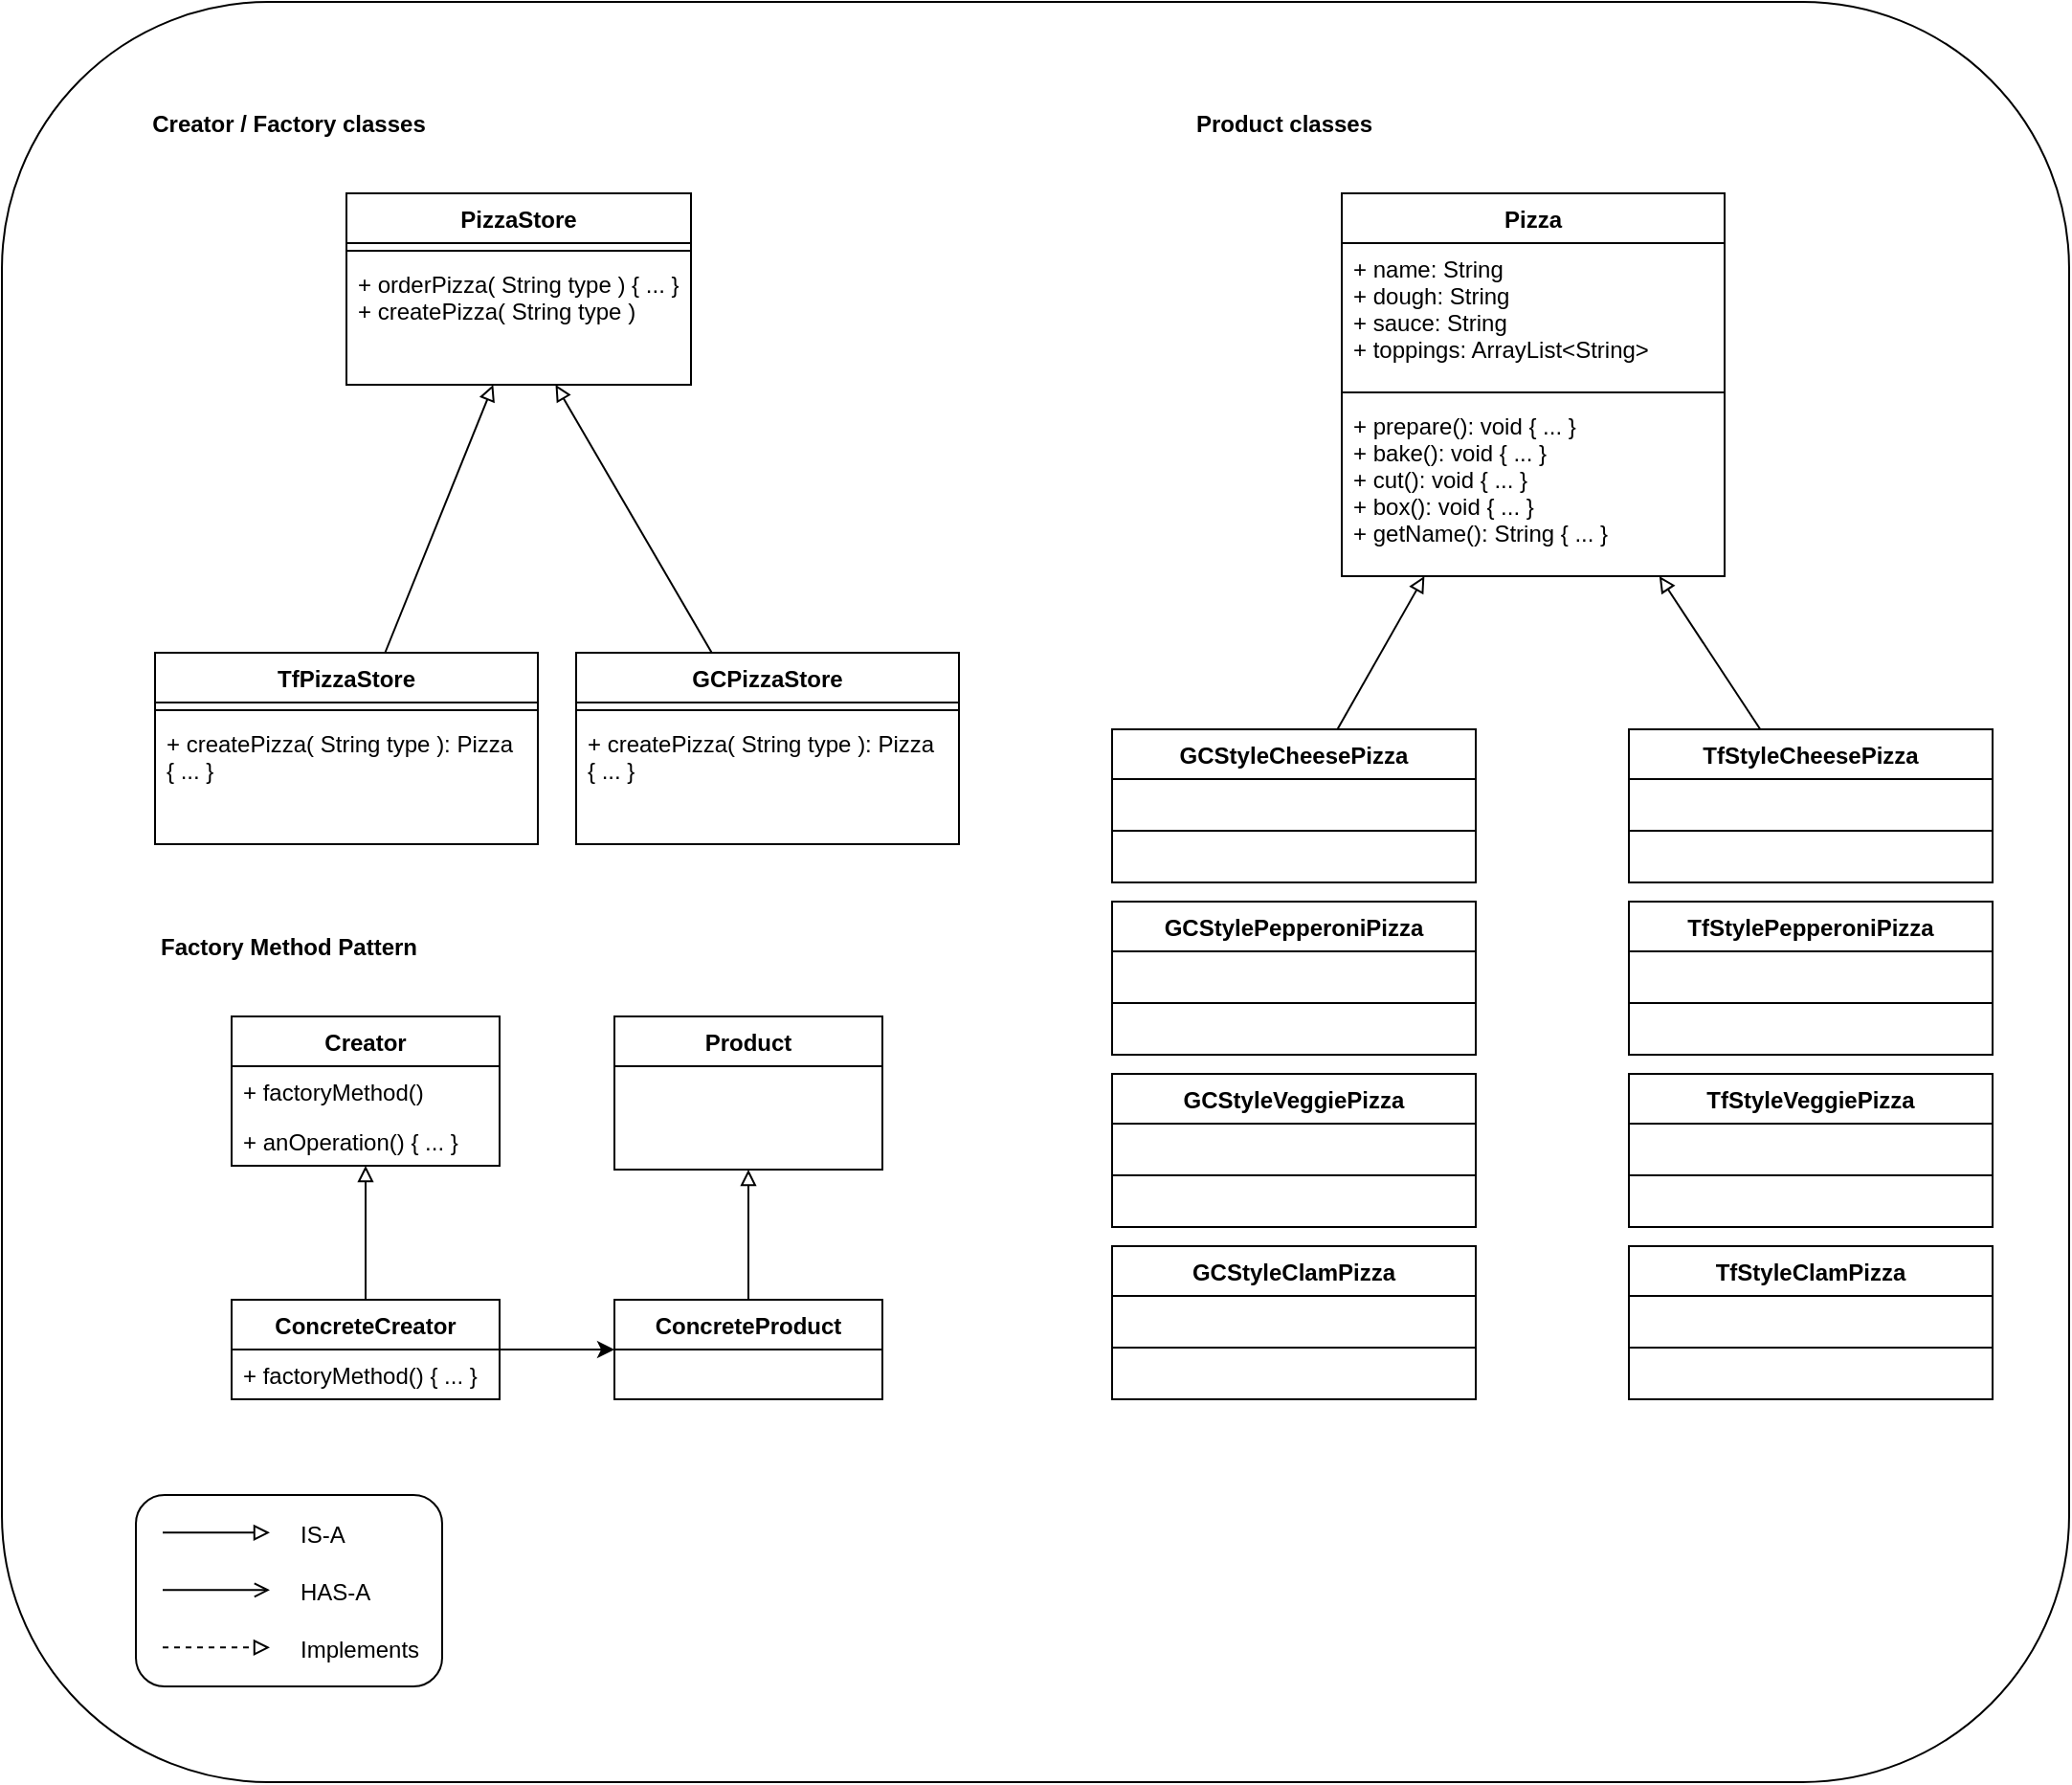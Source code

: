 <mxfile version="15.5.8" type="device"><diagram id="JnD1QhhIr47Y44iLsBIE" name="Page-1"><mxGraphModel dx="2066" dy="1154" grid="1" gridSize="10" guides="1" tooltips="1" connect="1" arrows="1" fold="1" page="1" pageScale="1" pageWidth="4681" pageHeight="3300" math="0" shadow="0"><root><mxCell id="0"/><mxCell id="1" parent="0"/><mxCell id="Z9BSiIcWPX28CdtwF2Qc-1" value="PizzaStore" style="swimlane;fontStyle=1;align=center;verticalAlign=top;childLayout=stackLayout;horizontal=1;startSize=26;horizontalStack=0;resizeParent=1;resizeParentMax=0;resizeLast=0;collapsible=1;marginBottom=0;" parent="1" vertex="1"><mxGeometry x="200" y="120" width="180" height="100" as="geometry"/></mxCell><mxCell id="Z9BSiIcWPX28CdtwF2Qc-3" value="" style="line;strokeWidth=1;fillColor=none;align=left;verticalAlign=middle;spacingTop=-1;spacingLeft=3;spacingRight=3;rotatable=0;labelPosition=right;points=[];portConstraint=eastwest;" parent="Z9BSiIcWPX28CdtwF2Qc-1" vertex="1"><mxGeometry y="26" width="180" height="8" as="geometry"/></mxCell><mxCell id="Z9BSiIcWPX28CdtwF2Qc-4" value="+ orderPizza( String type ) { ... }&#10;+ createPizza( String type )" style="text;strokeColor=none;fillColor=none;align=left;verticalAlign=top;spacingLeft=4;spacingRight=4;overflow=hidden;rotatable=0;points=[[0,0.5],[1,0.5]];portConstraint=eastwest;" parent="Z9BSiIcWPX28CdtwF2Qc-1" vertex="1"><mxGeometry y="34" width="180" height="66" as="geometry"/></mxCell><mxCell id="Z9BSiIcWPX28CdtwF2Qc-5" value="TfPizzaStore" style="swimlane;fontStyle=1;align=center;verticalAlign=top;childLayout=stackLayout;horizontal=1;startSize=26;horizontalStack=0;resizeParent=1;resizeParentMax=0;resizeLast=0;collapsible=1;marginBottom=0;" parent="1" vertex="1"><mxGeometry x="100" y="360" width="200" height="100" as="geometry"/></mxCell><mxCell id="Z9BSiIcWPX28CdtwF2Qc-6" value="" style="line;strokeWidth=1;fillColor=none;align=left;verticalAlign=middle;spacingTop=-1;spacingLeft=3;spacingRight=3;rotatable=0;labelPosition=right;points=[];portConstraint=eastwest;" parent="Z9BSiIcWPX28CdtwF2Qc-5" vertex="1"><mxGeometry y="26" width="200" height="8" as="geometry"/></mxCell><mxCell id="Z9BSiIcWPX28CdtwF2Qc-7" value="+ createPizza( String type ): Pizza &#10;{ ... }" style="text;strokeColor=none;fillColor=none;align=left;verticalAlign=top;spacingLeft=4;spacingRight=4;overflow=hidden;rotatable=0;points=[[0,0.5],[1,0.5]];portConstraint=eastwest;" parent="Z9BSiIcWPX28CdtwF2Qc-5" vertex="1"><mxGeometry y="34" width="200" height="66" as="geometry"/></mxCell><mxCell id="Z9BSiIcWPX28CdtwF2Qc-8" value="GCPizzaStore" style="swimlane;fontStyle=1;align=center;verticalAlign=top;childLayout=stackLayout;horizontal=1;startSize=26;horizontalStack=0;resizeParent=1;resizeParentMax=0;resizeLast=0;collapsible=1;marginBottom=0;" parent="1" vertex="1"><mxGeometry x="320" y="360" width="200" height="100" as="geometry"/></mxCell><mxCell id="Z9BSiIcWPX28CdtwF2Qc-9" value="" style="line;strokeWidth=1;fillColor=none;align=left;verticalAlign=middle;spacingTop=-1;spacingLeft=3;spacingRight=3;rotatable=0;labelPosition=right;points=[];portConstraint=eastwest;" parent="Z9BSiIcWPX28CdtwF2Qc-8" vertex="1"><mxGeometry y="26" width="200" height="8" as="geometry"/></mxCell><mxCell id="Z9BSiIcWPX28CdtwF2Qc-10" value="+ createPizza( String type ): Pizza &#10;{ ... }" style="text;strokeColor=none;fillColor=none;align=left;verticalAlign=top;spacingLeft=4;spacingRight=4;overflow=hidden;rotatable=0;points=[[0,0.5],[1,0.5]];portConstraint=eastwest;" parent="Z9BSiIcWPX28CdtwF2Qc-8" vertex="1"><mxGeometry y="34" width="200" height="66" as="geometry"/></mxCell><mxCell id="Z9BSiIcWPX28CdtwF2Qc-11" value="" style="endArrow=open;html=1;rounded=0;exitX=0.996;exitY=1.023;exitDx=0;exitDy=0;exitPerimeter=0;endFill=0;" parent="1" edge="1"><mxGeometry width="50" height="50" relative="1" as="geometry"><mxPoint x="104" y="849.682" as="sourcePoint"/><mxPoint x="160" y="849.67" as="targetPoint"/></mxGeometry></mxCell><mxCell id="Z9BSiIcWPX28CdtwF2Qc-12" value="" style="endArrow=block;html=1;rounded=0;exitX=0.5;exitY=0;exitDx=0;exitDy=0;endFill=0;" parent="1" edge="1"><mxGeometry width="50" height="50" relative="1" as="geometry"><mxPoint x="104" y="819.67" as="sourcePoint"/><mxPoint x="160" y="819.67" as="targetPoint"/></mxGeometry></mxCell><mxCell id="Z9BSiIcWPX28CdtwF2Qc-13" value="" style="endArrow=block;html=1;rounded=0;dashed=1;endFill=0;exitX=0.5;exitY=0;exitDx=0;exitDy=0;" parent="1" edge="1"><mxGeometry width="50" height="50" relative="1" as="geometry"><mxPoint x="104" y="879.67" as="sourcePoint"/><mxPoint x="160" y="879.67" as="targetPoint"/></mxGeometry></mxCell><mxCell id="Z9BSiIcWPX28CdtwF2Qc-14" value="IS-A" style="text;strokeColor=none;fillColor=none;align=left;verticalAlign=middle;spacingLeft=4;spacingRight=4;overflow=hidden;points=[[0,0.5],[1,0.5]];portConstraint=eastwest;rotatable=0;" parent="1" vertex="1"><mxGeometry x="170" y="805" width="50" height="30" as="geometry"/></mxCell><mxCell id="Z9BSiIcWPX28CdtwF2Qc-15" value="HAS-A" style="text;strokeColor=none;fillColor=none;align=left;verticalAlign=middle;spacingLeft=4;spacingRight=4;overflow=hidden;points=[[0,0.5],[1,0.5]];portConstraint=eastwest;rotatable=0;" parent="1" vertex="1"><mxGeometry x="170" y="835" width="50" height="30" as="geometry"/></mxCell><mxCell id="Z9BSiIcWPX28CdtwF2Qc-16" value="Implements" style="text;strokeColor=none;fillColor=none;align=left;verticalAlign=middle;spacingLeft=4;spacingRight=4;overflow=hidden;points=[[0,0.5],[1,0.5]];portConstraint=eastwest;rotatable=0;" parent="1" vertex="1"><mxGeometry x="170" y="865" width="80" height="30" as="geometry"/></mxCell><mxCell id="Z9BSiIcWPX28CdtwF2Qc-17" value="" style="rounded=1;whiteSpace=wrap;html=1;fillColor=none;" parent="1" vertex="1"><mxGeometry x="90" y="800" width="160" height="100" as="geometry"/></mxCell><mxCell id="Z9BSiIcWPX28CdtwF2Qc-18" value="" style="endArrow=block;html=1;rounded=0;endFill=0;" parent="1" source="Z9BSiIcWPX28CdtwF2Qc-5" target="Z9BSiIcWPX28CdtwF2Qc-4" edge="1"><mxGeometry width="50" height="50" relative="1" as="geometry"><mxPoint x="104" y="549.67" as="sourcePoint"/><mxPoint x="160" y="549.67" as="targetPoint"/></mxGeometry></mxCell><mxCell id="Z9BSiIcWPX28CdtwF2Qc-19" value="" style="endArrow=block;html=1;rounded=0;endFill=0;" parent="1" source="Z9BSiIcWPX28CdtwF2Qc-8" target="Z9BSiIcWPX28CdtwF2Qc-4" edge="1"><mxGeometry width="50" height="50" relative="1" as="geometry"><mxPoint x="210.785" y="370" as="sourcePoint"/><mxPoint x="282.982" y="230" as="targetPoint"/></mxGeometry></mxCell><mxCell id="Z9BSiIcWPX28CdtwF2Qc-20" value="Creator / Factory classes" style="text;align=center;fontStyle=1;verticalAlign=middle;spacingLeft=3;spacingRight=3;strokeColor=none;rotatable=0;points=[[0,0.5],[1,0.5]];portConstraint=eastwest;" parent="1" vertex="1"><mxGeometry x="80" y="70" width="180" height="26" as="geometry"/></mxCell><mxCell id="Z9BSiIcWPX28CdtwF2Qc-24" value="TfStyleCheesePizza" style="swimlane;fontStyle=1;align=center;verticalAlign=top;childLayout=stackLayout;horizontal=1;startSize=26;horizontalStack=0;resizeParent=1;resizeParentMax=0;resizeLast=0;collapsible=1;marginBottom=0;" parent="1" vertex="1"><mxGeometry x="870" y="400" width="190" height="80" as="geometry"/></mxCell><mxCell id="Z9BSiIcWPX28CdtwF2Qc-25" value="" style="line;strokeWidth=1;fillColor=none;align=left;verticalAlign=middle;spacingTop=-1;spacingLeft=3;spacingRight=3;rotatable=0;labelPosition=right;points=[];portConstraint=eastwest;" parent="Z9BSiIcWPX28CdtwF2Qc-24" vertex="1"><mxGeometry y="26" width="190" height="54" as="geometry"/></mxCell><mxCell id="Z9BSiIcWPX28CdtwF2Qc-30" value="" style="endArrow=block;html=1;rounded=0;endFill=0;" parent="1" source="Z9BSiIcWPX28CdtwF2Qc-24" target="Z9BSiIcWPX28CdtwF2Qc-34" edge="1"><mxGeometry width="50" height="50" relative="1" as="geometry"><mxPoint x="624" y="549.67" as="sourcePoint"/><mxPoint x="740" y="430" as="targetPoint"/></mxGeometry></mxCell><mxCell id="Z9BSiIcWPX28CdtwF2Qc-32" value="Product classes" style="text;align=center;fontStyle=1;verticalAlign=middle;spacingLeft=3;spacingRight=3;strokeColor=none;rotatable=0;points=[[0,0.5],[1,0.5]];portConstraint=eastwest;" parent="1" vertex="1"><mxGeometry x="600" y="70" width="180" height="26" as="geometry"/></mxCell><mxCell id="Z9BSiIcWPX28CdtwF2Qc-34" value="Pizza" style="swimlane;fontStyle=1;align=center;verticalAlign=top;childLayout=stackLayout;horizontal=1;startSize=26;horizontalStack=0;resizeParent=1;resizeParentMax=0;resizeLast=0;collapsible=1;marginBottom=0;" parent="1" vertex="1"><mxGeometry x="720" y="120" width="200" height="200" as="geometry"/></mxCell><mxCell id="Z9BSiIcWPX28CdtwF2Qc-35" value="+ name: String&#10;+ dough: String&#10;+ sauce: String&#10;+ toppings: ArrayList&lt;String&gt;" style="text;strokeColor=none;fillColor=none;align=left;verticalAlign=top;spacingLeft=4;spacingRight=4;overflow=hidden;rotatable=0;points=[[0,0.5],[1,0.5]];portConstraint=eastwest;" parent="Z9BSiIcWPX28CdtwF2Qc-34" vertex="1"><mxGeometry y="26" width="200" height="74" as="geometry"/></mxCell><mxCell id="Z9BSiIcWPX28CdtwF2Qc-36" value="" style="line;strokeWidth=1;fillColor=none;align=left;verticalAlign=middle;spacingTop=-1;spacingLeft=3;spacingRight=3;rotatable=0;labelPosition=right;points=[];portConstraint=eastwest;" parent="Z9BSiIcWPX28CdtwF2Qc-34" vertex="1"><mxGeometry y="100" width="200" height="8" as="geometry"/></mxCell><mxCell id="Z9BSiIcWPX28CdtwF2Qc-37" value="+ prepare(): void { ... }&#10;+ bake(): void { ... }&#10;+ cut(): void { ... }&#10;+ box(): void { ... }&#10;+ getName(): String { ... }" style="text;strokeColor=none;fillColor=none;align=left;verticalAlign=top;spacingLeft=4;spacingRight=4;overflow=hidden;rotatable=0;points=[[0,0.5],[1,0.5]];portConstraint=eastwest;" parent="Z9BSiIcWPX28CdtwF2Qc-34" vertex="1"><mxGeometry y="108" width="200" height="92" as="geometry"/></mxCell><mxCell id="Z9BSiIcWPX28CdtwF2Qc-38" value="GCStyleClamPizza" style="swimlane;fontStyle=1;align=center;verticalAlign=top;childLayout=stackLayout;horizontal=1;startSize=26;horizontalStack=0;resizeParent=1;resizeParentMax=0;resizeLast=0;collapsible=1;marginBottom=0;" parent="1" vertex="1"><mxGeometry x="600" y="670" width="190" height="80" as="geometry"/></mxCell><mxCell id="Z9BSiIcWPX28CdtwF2Qc-39" value="" style="line;strokeWidth=1;fillColor=none;align=left;verticalAlign=middle;spacingTop=-1;spacingLeft=3;spacingRight=3;rotatable=0;labelPosition=right;points=[];portConstraint=eastwest;" parent="Z9BSiIcWPX28CdtwF2Qc-38" vertex="1"><mxGeometry y="26" width="190" height="54" as="geometry"/></mxCell><mxCell id="Z9BSiIcWPX28CdtwF2Qc-41" value="TfStylePepperoniPizza" style="swimlane;fontStyle=1;align=center;verticalAlign=top;childLayout=stackLayout;horizontal=1;startSize=26;horizontalStack=0;resizeParent=1;resizeParentMax=0;resizeLast=0;collapsible=1;marginBottom=0;" parent="1" vertex="1"><mxGeometry x="870" y="490" width="190" height="80" as="geometry"/></mxCell><mxCell id="Z9BSiIcWPX28CdtwF2Qc-42" value="" style="line;strokeWidth=1;fillColor=none;align=left;verticalAlign=middle;spacingTop=-1;spacingLeft=3;spacingRight=3;rotatable=0;labelPosition=right;points=[];portConstraint=eastwest;" parent="Z9BSiIcWPX28CdtwF2Qc-41" vertex="1"><mxGeometry y="26" width="190" height="54" as="geometry"/></mxCell><mxCell id="Z9BSiIcWPX28CdtwF2Qc-44" value="TfStyleClamPizza" style="swimlane;fontStyle=1;align=center;verticalAlign=top;childLayout=stackLayout;horizontal=1;startSize=26;horizontalStack=0;resizeParent=1;resizeParentMax=0;resizeLast=0;collapsible=1;marginBottom=0;" parent="1" vertex="1"><mxGeometry x="870" y="670" width="190" height="80" as="geometry"/></mxCell><mxCell id="Z9BSiIcWPX28CdtwF2Qc-45" value="" style="line;strokeWidth=1;fillColor=none;align=left;verticalAlign=middle;spacingTop=-1;spacingLeft=3;spacingRight=3;rotatable=0;labelPosition=right;points=[];portConstraint=eastwest;" parent="Z9BSiIcWPX28CdtwF2Qc-44" vertex="1"><mxGeometry y="26" width="190" height="54" as="geometry"/></mxCell><mxCell id="Z9BSiIcWPX28CdtwF2Qc-47" value="TfStyleVeggiePizza" style="swimlane;fontStyle=1;align=center;verticalAlign=top;childLayout=stackLayout;horizontal=1;startSize=26;horizontalStack=0;resizeParent=1;resizeParentMax=0;resizeLast=0;collapsible=1;marginBottom=0;" parent="1" vertex="1"><mxGeometry x="870" y="580" width="190" height="80" as="geometry"/></mxCell><mxCell id="Z9BSiIcWPX28CdtwF2Qc-48" value="" style="line;strokeWidth=1;fillColor=none;align=left;verticalAlign=middle;spacingTop=-1;spacingLeft=3;spacingRight=3;rotatable=0;labelPosition=right;points=[];portConstraint=eastwest;" parent="Z9BSiIcWPX28CdtwF2Qc-47" vertex="1"><mxGeometry y="26" width="190" height="54" as="geometry"/></mxCell><mxCell id="Z9BSiIcWPX28CdtwF2Qc-50" value="GCStyleVeggiePizza" style="swimlane;fontStyle=1;align=center;verticalAlign=top;childLayout=stackLayout;horizontal=1;startSize=26;horizontalStack=0;resizeParent=1;resizeParentMax=0;resizeLast=0;collapsible=1;marginBottom=0;" parent="1" vertex="1"><mxGeometry x="600" y="580" width="190" height="80" as="geometry"/></mxCell><mxCell id="Z9BSiIcWPX28CdtwF2Qc-51" value="" style="line;strokeWidth=1;fillColor=none;align=left;verticalAlign=middle;spacingTop=-1;spacingLeft=3;spacingRight=3;rotatable=0;labelPosition=right;points=[];portConstraint=eastwest;" parent="Z9BSiIcWPX28CdtwF2Qc-50" vertex="1"><mxGeometry y="26" width="190" height="54" as="geometry"/></mxCell><mxCell id="Z9BSiIcWPX28CdtwF2Qc-53" value="GCStyleCheesePizza" style="swimlane;fontStyle=1;align=center;verticalAlign=top;childLayout=stackLayout;horizontal=1;startSize=26;horizontalStack=0;resizeParent=1;resizeParentMax=0;resizeLast=0;collapsible=1;marginBottom=0;" parent="1" vertex="1"><mxGeometry x="600" y="400" width="190" height="80" as="geometry"/></mxCell><mxCell id="Z9BSiIcWPX28CdtwF2Qc-54" value="" style="line;strokeWidth=1;fillColor=none;align=left;verticalAlign=middle;spacingTop=-1;spacingLeft=3;spacingRight=3;rotatable=0;labelPosition=right;points=[];portConstraint=eastwest;" parent="Z9BSiIcWPX28CdtwF2Qc-53" vertex="1"><mxGeometry y="26" width="190" height="54" as="geometry"/></mxCell><mxCell id="Z9BSiIcWPX28CdtwF2Qc-55" value="" style="endArrow=block;html=1;rounded=0;endFill=0;" parent="1" source="Z9BSiIcWPX28CdtwF2Qc-53" target="Z9BSiIcWPX28CdtwF2Qc-34" edge="1"><mxGeometry width="50" height="50" relative="1" as="geometry"><mxPoint x="924" y="569.67" as="sourcePoint"/><mxPoint x="1040" y="450" as="targetPoint"/></mxGeometry></mxCell><mxCell id="Z9BSiIcWPX28CdtwF2Qc-56" value="GCStylePepperoniPizza" style="swimlane;fontStyle=1;align=center;verticalAlign=top;childLayout=stackLayout;horizontal=1;startSize=26;horizontalStack=0;resizeParent=1;resizeParentMax=0;resizeLast=0;collapsible=1;marginBottom=0;" parent="1" vertex="1"><mxGeometry x="600" y="490" width="190" height="80" as="geometry"/></mxCell><mxCell id="Z9BSiIcWPX28CdtwF2Qc-57" value="" style="line;strokeWidth=1;fillColor=none;align=left;verticalAlign=middle;spacingTop=-1;spacingLeft=3;spacingRight=3;rotatable=0;labelPosition=right;points=[];portConstraint=eastwest;" parent="Z9BSiIcWPX28CdtwF2Qc-56" vertex="1"><mxGeometry y="26" width="190" height="54" as="geometry"/></mxCell><mxCell id="Z9BSiIcWPX28CdtwF2Qc-59" value="Creator" style="swimlane;fontStyle=1;childLayout=stackLayout;horizontal=1;startSize=26;fillColor=none;horizontalStack=0;resizeParent=1;resizeParentMax=0;resizeLast=0;collapsible=1;marginBottom=0;align=center;" parent="1" vertex="1"><mxGeometry x="140" y="550" width="140" height="78" as="geometry"/></mxCell><mxCell id="Z9BSiIcWPX28CdtwF2Qc-60" value="+ factoryMethod()" style="text;strokeColor=none;fillColor=none;align=left;verticalAlign=top;spacingLeft=4;spacingRight=4;overflow=hidden;rotatable=0;points=[[0,0.5],[1,0.5]];portConstraint=eastwest;" parent="Z9BSiIcWPX28CdtwF2Qc-59" vertex="1"><mxGeometry y="26" width="140" height="26" as="geometry"/></mxCell><mxCell id="Z9BSiIcWPX28CdtwF2Qc-61" value="+ anOperation() { ... }" style="text;strokeColor=none;fillColor=none;align=left;verticalAlign=top;spacingLeft=4;spacingRight=4;overflow=hidden;rotatable=0;points=[[0,0.5],[1,0.5]];portConstraint=eastwest;" parent="Z9BSiIcWPX28CdtwF2Qc-59" vertex="1"><mxGeometry y="52" width="140" height="26" as="geometry"/></mxCell><mxCell id="Z9BSiIcWPX28CdtwF2Qc-63" value="ConcreteCreator" style="swimlane;fontStyle=1;childLayout=stackLayout;horizontal=1;startSize=26;fillColor=none;horizontalStack=0;resizeParent=1;resizeParentMax=0;resizeLast=0;collapsible=1;marginBottom=0;align=center;" parent="1" vertex="1"><mxGeometry x="140" y="698" width="140" height="52" as="geometry"/></mxCell><mxCell id="Z9BSiIcWPX28CdtwF2Qc-64" value="+ factoryMethod() { ... }" style="text;strokeColor=none;fillColor=none;align=left;verticalAlign=top;spacingLeft=4;spacingRight=4;overflow=hidden;rotatable=0;points=[[0,0.5],[1,0.5]];portConstraint=eastwest;" parent="Z9BSiIcWPX28CdtwF2Qc-63" vertex="1"><mxGeometry y="26" width="140" height="26" as="geometry"/></mxCell><mxCell id="Z9BSiIcWPX28CdtwF2Qc-66" value="" style="endArrow=block;html=1;rounded=0;endFill=0;" parent="1" source="Z9BSiIcWPX28CdtwF2Qc-63" target="Z9BSiIcWPX28CdtwF2Qc-59" edge="1"><mxGeometry width="50" height="50" relative="1" as="geometry"><mxPoint x="-111.364" y="880" as="sourcePoint"/><mxPoint x="-164.091" y="800" as="targetPoint"/></mxGeometry></mxCell><mxCell id="Z9BSiIcWPX28CdtwF2Qc-67" value="Product" style="swimlane;fontStyle=1;childLayout=stackLayout;horizontal=1;startSize=26;fillColor=none;horizontalStack=0;resizeParent=1;resizeParentMax=0;resizeLast=0;collapsible=1;marginBottom=0;align=center;" parent="1" vertex="1"><mxGeometry x="340" y="550" width="140" height="80" as="geometry"/></mxCell><mxCell id="Z9BSiIcWPX28CdtwF2Qc-70" value="ConcreteProduct" style="swimlane;fontStyle=1;childLayout=stackLayout;horizontal=1;startSize=26;fillColor=none;horizontalStack=0;resizeParent=1;resizeParentMax=0;resizeLast=0;collapsible=1;marginBottom=0;align=center;" parent="1" vertex="1"><mxGeometry x="340" y="698" width="140" height="52" as="geometry"/></mxCell><mxCell id="Z9BSiIcWPX28CdtwF2Qc-72" value="" style="endArrow=block;html=1;rounded=0;endFill=0;" parent="1" source="Z9BSiIcWPX28CdtwF2Qc-70" target="Z9BSiIcWPX28CdtwF2Qc-67" edge="1"><mxGeometry width="50" height="50" relative="1" as="geometry"><mxPoint x="88.636" y="880" as="sourcePoint"/><mxPoint x="35.909" y="800" as="targetPoint"/></mxGeometry></mxCell><mxCell id="Z9BSiIcWPX28CdtwF2Qc-73" value="" style="endArrow=classic;html=1;rounded=0;" parent="1" source="Z9BSiIcWPX28CdtwF2Qc-63" target="Z9BSiIcWPX28CdtwF2Qc-70" edge="1"><mxGeometry width="50" height="50" relative="1" as="geometry"><mxPoint x="-450" y="960" as="sourcePoint"/><mxPoint x="-400" y="910" as="targetPoint"/></mxGeometry></mxCell><mxCell id="Z9BSiIcWPX28CdtwF2Qc-74" value="Factory Method Pattern" style="text;align=center;fontStyle=1;verticalAlign=middle;spacingLeft=3;spacingRight=3;strokeColor=none;rotatable=0;points=[[0,0.5],[1,0.5]];portConstraint=eastwest;" parent="1" vertex="1"><mxGeometry x="80" y="500" width="180" height="26" as="geometry"/></mxCell><mxCell id="Z9BSiIcWPX28CdtwF2Qc-75" value="" style="rounded=1;whiteSpace=wrap;html=1;align=center;fillColor=none;" parent="1" vertex="1"><mxGeometry x="20" y="20" width="1080" height="930" as="geometry"/></mxCell></root></mxGraphModel></diagram></mxfile>